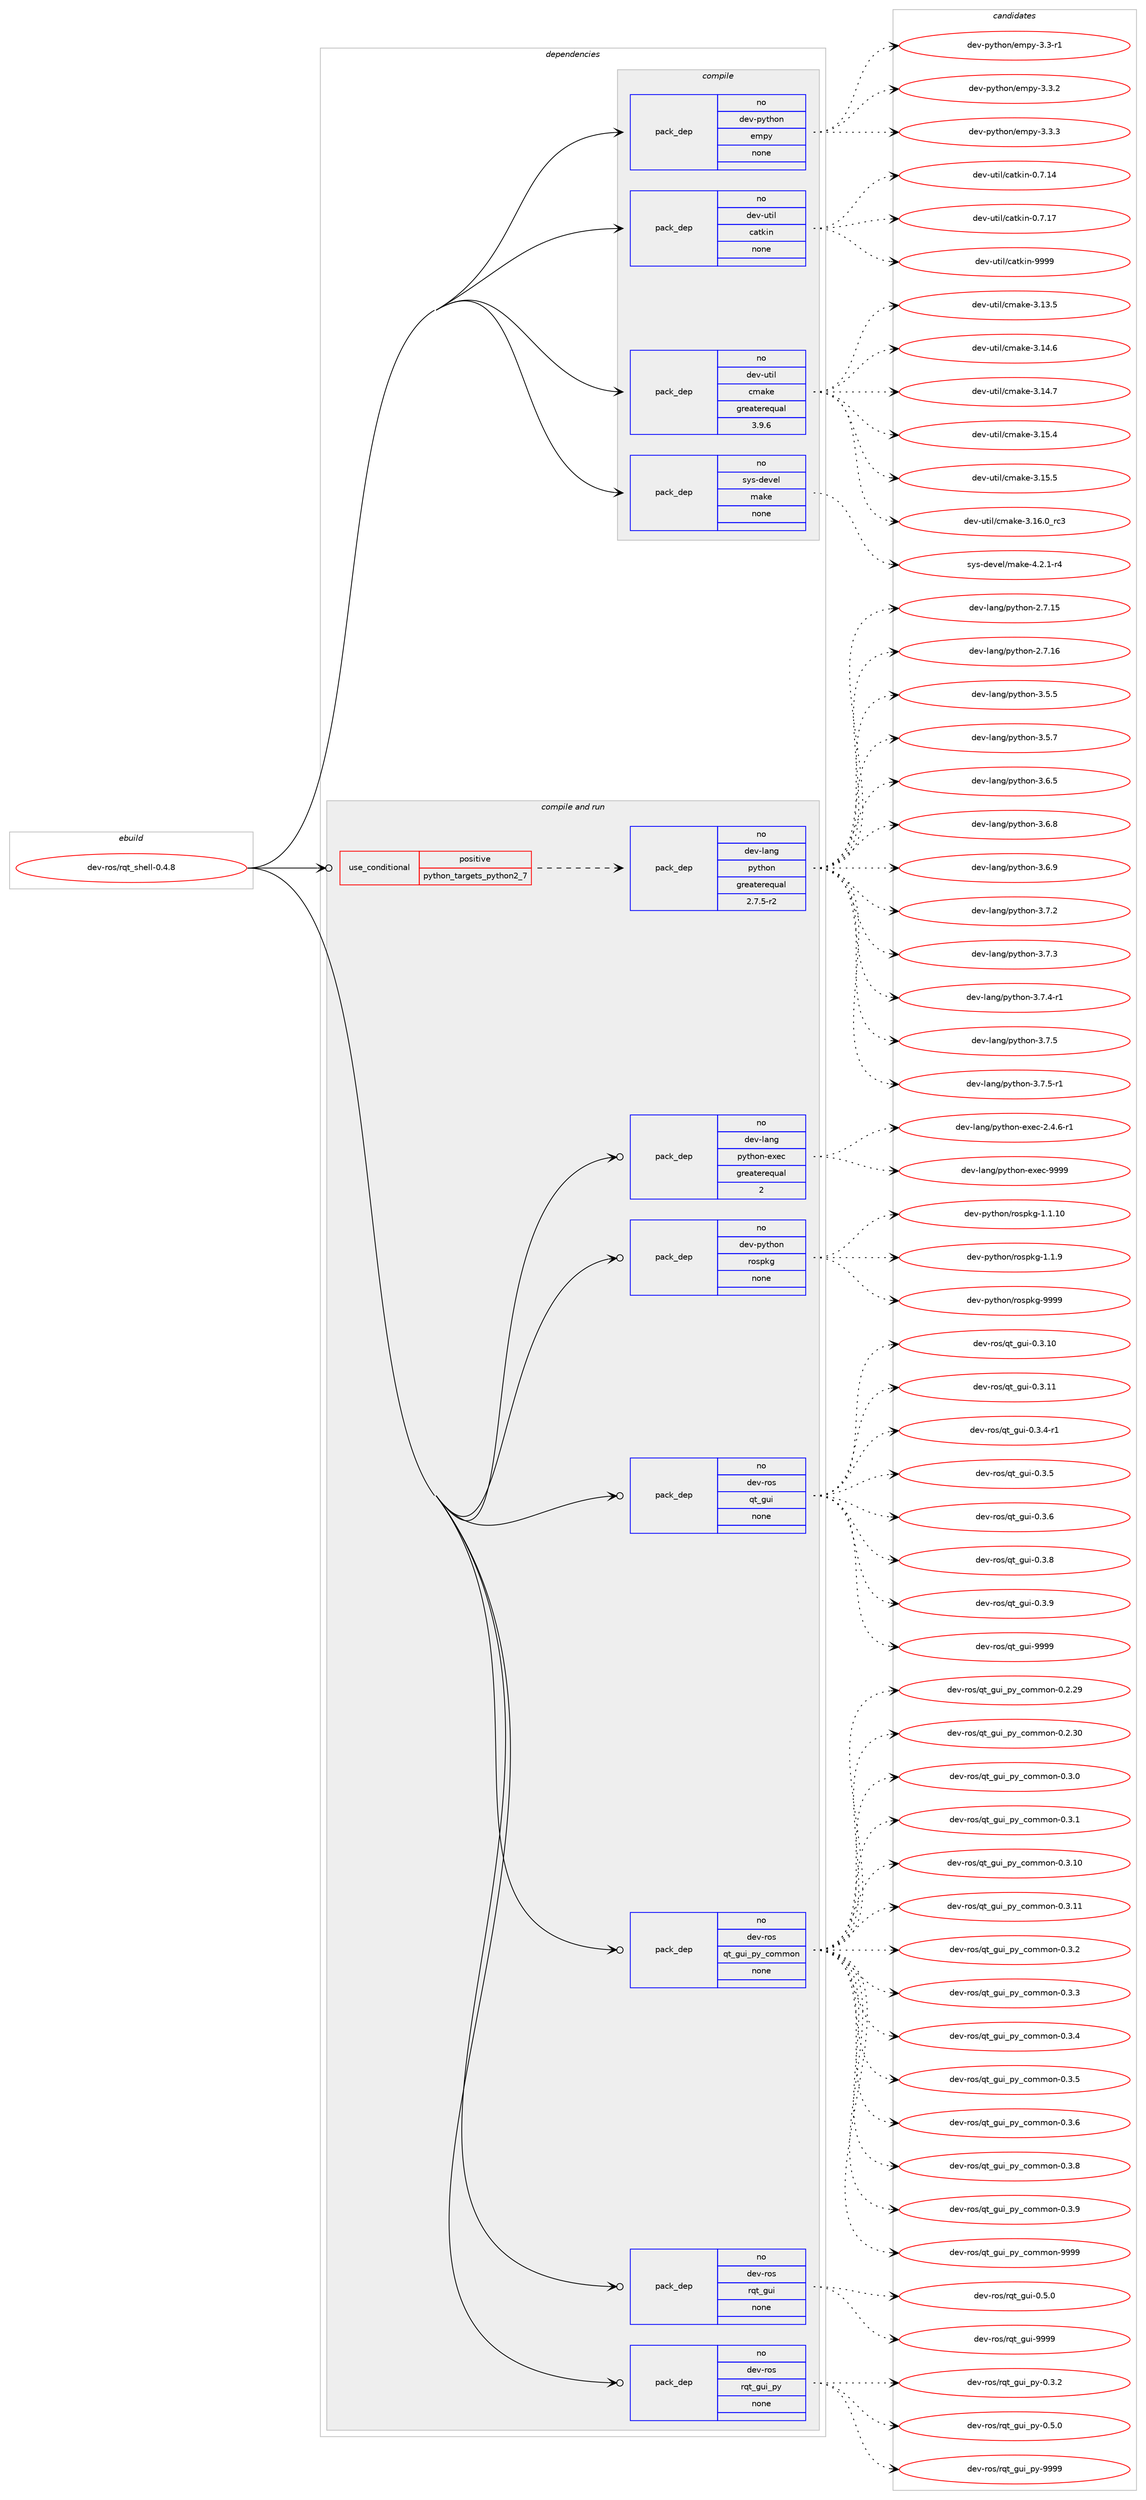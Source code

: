 digraph prolog {

# *************
# Graph options
# *************

newrank=true;
concentrate=true;
compound=true;
graph [rankdir=LR,fontname=Helvetica,fontsize=10,ranksep=1.5];#, ranksep=2.5, nodesep=0.2];
edge  [arrowhead=vee];
node  [fontname=Helvetica,fontsize=10];

# **********
# The ebuild
# **********

subgraph cluster_leftcol {
color=gray;
rank=same;
label=<<i>ebuild</i>>;
id [label="dev-ros/rqt_shell-0.4.8", color=red, width=4, href="../dev-ros/rqt_shell-0.4.8.svg"];
}

# ****************
# The dependencies
# ****************

subgraph cluster_midcol {
color=gray;
label=<<i>dependencies</i>>;
subgraph cluster_compile {
fillcolor="#eeeeee";
style=filled;
label=<<i>compile</i>>;
subgraph pack499082 {
dependency666317 [label=<<TABLE BORDER="0" CELLBORDER="1" CELLSPACING="0" CELLPADDING="4" WIDTH="220"><TR><TD ROWSPAN="6" CELLPADDING="30">pack_dep</TD></TR><TR><TD WIDTH="110">no</TD></TR><TR><TD>dev-python</TD></TR><TR><TD>empy</TD></TR><TR><TD>none</TD></TR><TR><TD></TD></TR></TABLE>>, shape=none, color=blue];
}
id:e -> dependency666317:w [weight=20,style="solid",arrowhead="vee"];
subgraph pack499083 {
dependency666318 [label=<<TABLE BORDER="0" CELLBORDER="1" CELLSPACING="0" CELLPADDING="4" WIDTH="220"><TR><TD ROWSPAN="6" CELLPADDING="30">pack_dep</TD></TR><TR><TD WIDTH="110">no</TD></TR><TR><TD>dev-util</TD></TR><TR><TD>catkin</TD></TR><TR><TD>none</TD></TR><TR><TD></TD></TR></TABLE>>, shape=none, color=blue];
}
id:e -> dependency666318:w [weight=20,style="solid",arrowhead="vee"];
subgraph pack499084 {
dependency666319 [label=<<TABLE BORDER="0" CELLBORDER="1" CELLSPACING="0" CELLPADDING="4" WIDTH="220"><TR><TD ROWSPAN="6" CELLPADDING="30">pack_dep</TD></TR><TR><TD WIDTH="110">no</TD></TR><TR><TD>dev-util</TD></TR><TR><TD>cmake</TD></TR><TR><TD>greaterequal</TD></TR><TR><TD>3.9.6</TD></TR></TABLE>>, shape=none, color=blue];
}
id:e -> dependency666319:w [weight=20,style="solid",arrowhead="vee"];
subgraph pack499085 {
dependency666320 [label=<<TABLE BORDER="0" CELLBORDER="1" CELLSPACING="0" CELLPADDING="4" WIDTH="220"><TR><TD ROWSPAN="6" CELLPADDING="30">pack_dep</TD></TR><TR><TD WIDTH="110">no</TD></TR><TR><TD>sys-devel</TD></TR><TR><TD>make</TD></TR><TR><TD>none</TD></TR><TR><TD></TD></TR></TABLE>>, shape=none, color=blue];
}
id:e -> dependency666320:w [weight=20,style="solid",arrowhead="vee"];
}
subgraph cluster_compileandrun {
fillcolor="#eeeeee";
style=filled;
label=<<i>compile and run</i>>;
subgraph cond155329 {
dependency666321 [label=<<TABLE BORDER="0" CELLBORDER="1" CELLSPACING="0" CELLPADDING="4"><TR><TD ROWSPAN="3" CELLPADDING="10">use_conditional</TD></TR><TR><TD>positive</TD></TR><TR><TD>python_targets_python2_7</TD></TR></TABLE>>, shape=none, color=red];
subgraph pack499086 {
dependency666322 [label=<<TABLE BORDER="0" CELLBORDER="1" CELLSPACING="0" CELLPADDING="4" WIDTH="220"><TR><TD ROWSPAN="6" CELLPADDING="30">pack_dep</TD></TR><TR><TD WIDTH="110">no</TD></TR><TR><TD>dev-lang</TD></TR><TR><TD>python</TD></TR><TR><TD>greaterequal</TD></TR><TR><TD>2.7.5-r2</TD></TR></TABLE>>, shape=none, color=blue];
}
dependency666321:e -> dependency666322:w [weight=20,style="dashed",arrowhead="vee"];
}
id:e -> dependency666321:w [weight=20,style="solid",arrowhead="odotvee"];
subgraph pack499087 {
dependency666323 [label=<<TABLE BORDER="0" CELLBORDER="1" CELLSPACING="0" CELLPADDING="4" WIDTH="220"><TR><TD ROWSPAN="6" CELLPADDING="30">pack_dep</TD></TR><TR><TD WIDTH="110">no</TD></TR><TR><TD>dev-lang</TD></TR><TR><TD>python-exec</TD></TR><TR><TD>greaterequal</TD></TR><TR><TD>2</TD></TR></TABLE>>, shape=none, color=blue];
}
id:e -> dependency666323:w [weight=20,style="solid",arrowhead="odotvee"];
subgraph pack499088 {
dependency666324 [label=<<TABLE BORDER="0" CELLBORDER="1" CELLSPACING="0" CELLPADDING="4" WIDTH="220"><TR><TD ROWSPAN="6" CELLPADDING="30">pack_dep</TD></TR><TR><TD WIDTH="110">no</TD></TR><TR><TD>dev-python</TD></TR><TR><TD>rospkg</TD></TR><TR><TD>none</TD></TR><TR><TD></TD></TR></TABLE>>, shape=none, color=blue];
}
id:e -> dependency666324:w [weight=20,style="solid",arrowhead="odotvee"];
subgraph pack499089 {
dependency666325 [label=<<TABLE BORDER="0" CELLBORDER="1" CELLSPACING="0" CELLPADDING="4" WIDTH="220"><TR><TD ROWSPAN="6" CELLPADDING="30">pack_dep</TD></TR><TR><TD WIDTH="110">no</TD></TR><TR><TD>dev-ros</TD></TR><TR><TD>qt_gui</TD></TR><TR><TD>none</TD></TR><TR><TD></TD></TR></TABLE>>, shape=none, color=blue];
}
id:e -> dependency666325:w [weight=20,style="solid",arrowhead="odotvee"];
subgraph pack499090 {
dependency666326 [label=<<TABLE BORDER="0" CELLBORDER="1" CELLSPACING="0" CELLPADDING="4" WIDTH="220"><TR><TD ROWSPAN="6" CELLPADDING="30">pack_dep</TD></TR><TR><TD WIDTH="110">no</TD></TR><TR><TD>dev-ros</TD></TR><TR><TD>qt_gui_py_common</TD></TR><TR><TD>none</TD></TR><TR><TD></TD></TR></TABLE>>, shape=none, color=blue];
}
id:e -> dependency666326:w [weight=20,style="solid",arrowhead="odotvee"];
subgraph pack499091 {
dependency666327 [label=<<TABLE BORDER="0" CELLBORDER="1" CELLSPACING="0" CELLPADDING="4" WIDTH="220"><TR><TD ROWSPAN="6" CELLPADDING="30">pack_dep</TD></TR><TR><TD WIDTH="110">no</TD></TR><TR><TD>dev-ros</TD></TR><TR><TD>rqt_gui</TD></TR><TR><TD>none</TD></TR><TR><TD></TD></TR></TABLE>>, shape=none, color=blue];
}
id:e -> dependency666327:w [weight=20,style="solid",arrowhead="odotvee"];
subgraph pack499092 {
dependency666328 [label=<<TABLE BORDER="0" CELLBORDER="1" CELLSPACING="0" CELLPADDING="4" WIDTH="220"><TR><TD ROWSPAN="6" CELLPADDING="30">pack_dep</TD></TR><TR><TD WIDTH="110">no</TD></TR><TR><TD>dev-ros</TD></TR><TR><TD>rqt_gui_py</TD></TR><TR><TD>none</TD></TR><TR><TD></TD></TR></TABLE>>, shape=none, color=blue];
}
id:e -> dependency666328:w [weight=20,style="solid",arrowhead="odotvee"];
}
subgraph cluster_run {
fillcolor="#eeeeee";
style=filled;
label=<<i>run</i>>;
}
}

# **************
# The candidates
# **************

subgraph cluster_choices {
rank=same;
color=gray;
label=<<i>candidates</i>>;

subgraph choice499082 {
color=black;
nodesep=1;
choice1001011184511212111610411111047101109112121455146514511449 [label="dev-python/empy-3.3-r1", color=red, width=4,href="../dev-python/empy-3.3-r1.svg"];
choice1001011184511212111610411111047101109112121455146514650 [label="dev-python/empy-3.3.2", color=red, width=4,href="../dev-python/empy-3.3.2.svg"];
choice1001011184511212111610411111047101109112121455146514651 [label="dev-python/empy-3.3.3", color=red, width=4,href="../dev-python/empy-3.3.3.svg"];
dependency666317:e -> choice1001011184511212111610411111047101109112121455146514511449:w [style=dotted,weight="100"];
dependency666317:e -> choice1001011184511212111610411111047101109112121455146514650:w [style=dotted,weight="100"];
dependency666317:e -> choice1001011184511212111610411111047101109112121455146514651:w [style=dotted,weight="100"];
}
subgraph choice499083 {
color=black;
nodesep=1;
choice1001011184511711610510847999711610710511045484655464952 [label="dev-util/catkin-0.7.14", color=red, width=4,href="../dev-util/catkin-0.7.14.svg"];
choice1001011184511711610510847999711610710511045484655464955 [label="dev-util/catkin-0.7.17", color=red, width=4,href="../dev-util/catkin-0.7.17.svg"];
choice100101118451171161051084799971161071051104557575757 [label="dev-util/catkin-9999", color=red, width=4,href="../dev-util/catkin-9999.svg"];
dependency666318:e -> choice1001011184511711610510847999711610710511045484655464952:w [style=dotted,weight="100"];
dependency666318:e -> choice1001011184511711610510847999711610710511045484655464955:w [style=dotted,weight="100"];
dependency666318:e -> choice100101118451171161051084799971161071051104557575757:w [style=dotted,weight="100"];
}
subgraph choice499084 {
color=black;
nodesep=1;
choice1001011184511711610510847991099710710145514649514653 [label="dev-util/cmake-3.13.5", color=red, width=4,href="../dev-util/cmake-3.13.5.svg"];
choice1001011184511711610510847991099710710145514649524654 [label="dev-util/cmake-3.14.6", color=red, width=4,href="../dev-util/cmake-3.14.6.svg"];
choice1001011184511711610510847991099710710145514649524655 [label="dev-util/cmake-3.14.7", color=red, width=4,href="../dev-util/cmake-3.14.7.svg"];
choice1001011184511711610510847991099710710145514649534652 [label="dev-util/cmake-3.15.4", color=red, width=4,href="../dev-util/cmake-3.15.4.svg"];
choice1001011184511711610510847991099710710145514649534653 [label="dev-util/cmake-3.15.5", color=red, width=4,href="../dev-util/cmake-3.15.5.svg"];
choice1001011184511711610510847991099710710145514649544648951149951 [label="dev-util/cmake-3.16.0_rc3", color=red, width=4,href="../dev-util/cmake-3.16.0_rc3.svg"];
dependency666319:e -> choice1001011184511711610510847991099710710145514649514653:w [style=dotted,weight="100"];
dependency666319:e -> choice1001011184511711610510847991099710710145514649524654:w [style=dotted,weight="100"];
dependency666319:e -> choice1001011184511711610510847991099710710145514649524655:w [style=dotted,weight="100"];
dependency666319:e -> choice1001011184511711610510847991099710710145514649534652:w [style=dotted,weight="100"];
dependency666319:e -> choice1001011184511711610510847991099710710145514649534653:w [style=dotted,weight="100"];
dependency666319:e -> choice1001011184511711610510847991099710710145514649544648951149951:w [style=dotted,weight="100"];
}
subgraph choice499085 {
color=black;
nodesep=1;
choice1151211154510010111810110847109971071014552465046494511452 [label="sys-devel/make-4.2.1-r4", color=red, width=4,href="../sys-devel/make-4.2.1-r4.svg"];
dependency666320:e -> choice1151211154510010111810110847109971071014552465046494511452:w [style=dotted,weight="100"];
}
subgraph choice499086 {
color=black;
nodesep=1;
choice10010111845108971101034711212111610411111045504655464953 [label="dev-lang/python-2.7.15", color=red, width=4,href="../dev-lang/python-2.7.15.svg"];
choice10010111845108971101034711212111610411111045504655464954 [label="dev-lang/python-2.7.16", color=red, width=4,href="../dev-lang/python-2.7.16.svg"];
choice100101118451089711010347112121116104111110455146534653 [label="dev-lang/python-3.5.5", color=red, width=4,href="../dev-lang/python-3.5.5.svg"];
choice100101118451089711010347112121116104111110455146534655 [label="dev-lang/python-3.5.7", color=red, width=4,href="../dev-lang/python-3.5.7.svg"];
choice100101118451089711010347112121116104111110455146544653 [label="dev-lang/python-3.6.5", color=red, width=4,href="../dev-lang/python-3.6.5.svg"];
choice100101118451089711010347112121116104111110455146544656 [label="dev-lang/python-3.6.8", color=red, width=4,href="../dev-lang/python-3.6.8.svg"];
choice100101118451089711010347112121116104111110455146544657 [label="dev-lang/python-3.6.9", color=red, width=4,href="../dev-lang/python-3.6.9.svg"];
choice100101118451089711010347112121116104111110455146554650 [label="dev-lang/python-3.7.2", color=red, width=4,href="../dev-lang/python-3.7.2.svg"];
choice100101118451089711010347112121116104111110455146554651 [label="dev-lang/python-3.7.3", color=red, width=4,href="../dev-lang/python-3.7.3.svg"];
choice1001011184510897110103471121211161041111104551465546524511449 [label="dev-lang/python-3.7.4-r1", color=red, width=4,href="../dev-lang/python-3.7.4-r1.svg"];
choice100101118451089711010347112121116104111110455146554653 [label="dev-lang/python-3.7.5", color=red, width=4,href="../dev-lang/python-3.7.5.svg"];
choice1001011184510897110103471121211161041111104551465546534511449 [label="dev-lang/python-3.7.5-r1", color=red, width=4,href="../dev-lang/python-3.7.5-r1.svg"];
dependency666322:e -> choice10010111845108971101034711212111610411111045504655464953:w [style=dotted,weight="100"];
dependency666322:e -> choice10010111845108971101034711212111610411111045504655464954:w [style=dotted,weight="100"];
dependency666322:e -> choice100101118451089711010347112121116104111110455146534653:w [style=dotted,weight="100"];
dependency666322:e -> choice100101118451089711010347112121116104111110455146534655:w [style=dotted,weight="100"];
dependency666322:e -> choice100101118451089711010347112121116104111110455146544653:w [style=dotted,weight="100"];
dependency666322:e -> choice100101118451089711010347112121116104111110455146544656:w [style=dotted,weight="100"];
dependency666322:e -> choice100101118451089711010347112121116104111110455146544657:w [style=dotted,weight="100"];
dependency666322:e -> choice100101118451089711010347112121116104111110455146554650:w [style=dotted,weight="100"];
dependency666322:e -> choice100101118451089711010347112121116104111110455146554651:w [style=dotted,weight="100"];
dependency666322:e -> choice1001011184510897110103471121211161041111104551465546524511449:w [style=dotted,weight="100"];
dependency666322:e -> choice100101118451089711010347112121116104111110455146554653:w [style=dotted,weight="100"];
dependency666322:e -> choice1001011184510897110103471121211161041111104551465546534511449:w [style=dotted,weight="100"];
}
subgraph choice499087 {
color=black;
nodesep=1;
choice10010111845108971101034711212111610411111045101120101994550465246544511449 [label="dev-lang/python-exec-2.4.6-r1", color=red, width=4,href="../dev-lang/python-exec-2.4.6-r1.svg"];
choice10010111845108971101034711212111610411111045101120101994557575757 [label="dev-lang/python-exec-9999", color=red, width=4,href="../dev-lang/python-exec-9999.svg"];
dependency666323:e -> choice10010111845108971101034711212111610411111045101120101994550465246544511449:w [style=dotted,weight="100"];
dependency666323:e -> choice10010111845108971101034711212111610411111045101120101994557575757:w [style=dotted,weight="100"];
}
subgraph choice499088 {
color=black;
nodesep=1;
choice100101118451121211161041111104711411111511210710345494649464948 [label="dev-python/rospkg-1.1.10", color=red, width=4,href="../dev-python/rospkg-1.1.10.svg"];
choice1001011184511212111610411111047114111115112107103454946494657 [label="dev-python/rospkg-1.1.9", color=red, width=4,href="../dev-python/rospkg-1.1.9.svg"];
choice10010111845112121116104111110471141111151121071034557575757 [label="dev-python/rospkg-9999", color=red, width=4,href="../dev-python/rospkg-9999.svg"];
dependency666324:e -> choice100101118451121211161041111104711411111511210710345494649464948:w [style=dotted,weight="100"];
dependency666324:e -> choice1001011184511212111610411111047114111115112107103454946494657:w [style=dotted,weight="100"];
dependency666324:e -> choice10010111845112121116104111110471141111151121071034557575757:w [style=dotted,weight="100"];
}
subgraph choice499089 {
color=black;
nodesep=1;
choice10010111845114111115471131169510311710545484651464948 [label="dev-ros/qt_gui-0.3.10", color=red, width=4,href="../dev-ros/qt_gui-0.3.10.svg"];
choice10010111845114111115471131169510311710545484651464949 [label="dev-ros/qt_gui-0.3.11", color=red, width=4,href="../dev-ros/qt_gui-0.3.11.svg"];
choice1001011184511411111547113116951031171054548465146524511449 [label="dev-ros/qt_gui-0.3.4-r1", color=red, width=4,href="../dev-ros/qt_gui-0.3.4-r1.svg"];
choice100101118451141111154711311695103117105454846514653 [label="dev-ros/qt_gui-0.3.5", color=red, width=4,href="../dev-ros/qt_gui-0.3.5.svg"];
choice100101118451141111154711311695103117105454846514654 [label="dev-ros/qt_gui-0.3.6", color=red, width=4,href="../dev-ros/qt_gui-0.3.6.svg"];
choice100101118451141111154711311695103117105454846514656 [label="dev-ros/qt_gui-0.3.8", color=red, width=4,href="../dev-ros/qt_gui-0.3.8.svg"];
choice100101118451141111154711311695103117105454846514657 [label="dev-ros/qt_gui-0.3.9", color=red, width=4,href="../dev-ros/qt_gui-0.3.9.svg"];
choice1001011184511411111547113116951031171054557575757 [label="dev-ros/qt_gui-9999", color=red, width=4,href="../dev-ros/qt_gui-9999.svg"];
dependency666325:e -> choice10010111845114111115471131169510311710545484651464948:w [style=dotted,weight="100"];
dependency666325:e -> choice10010111845114111115471131169510311710545484651464949:w [style=dotted,weight="100"];
dependency666325:e -> choice1001011184511411111547113116951031171054548465146524511449:w [style=dotted,weight="100"];
dependency666325:e -> choice100101118451141111154711311695103117105454846514653:w [style=dotted,weight="100"];
dependency666325:e -> choice100101118451141111154711311695103117105454846514654:w [style=dotted,weight="100"];
dependency666325:e -> choice100101118451141111154711311695103117105454846514656:w [style=dotted,weight="100"];
dependency666325:e -> choice100101118451141111154711311695103117105454846514657:w [style=dotted,weight="100"];
dependency666325:e -> choice1001011184511411111547113116951031171054557575757:w [style=dotted,weight="100"];
}
subgraph choice499090 {
color=black;
nodesep=1;
choice10010111845114111115471131169510311710595112121959911110910911111045484650465057 [label="dev-ros/qt_gui_py_common-0.2.29", color=red, width=4,href="../dev-ros/qt_gui_py_common-0.2.29.svg"];
choice10010111845114111115471131169510311710595112121959911110910911111045484650465148 [label="dev-ros/qt_gui_py_common-0.2.30", color=red, width=4,href="../dev-ros/qt_gui_py_common-0.2.30.svg"];
choice100101118451141111154711311695103117105951121219599111109109111110454846514648 [label="dev-ros/qt_gui_py_common-0.3.0", color=red, width=4,href="../dev-ros/qt_gui_py_common-0.3.0.svg"];
choice100101118451141111154711311695103117105951121219599111109109111110454846514649 [label="dev-ros/qt_gui_py_common-0.3.1", color=red, width=4,href="../dev-ros/qt_gui_py_common-0.3.1.svg"];
choice10010111845114111115471131169510311710595112121959911110910911111045484651464948 [label="dev-ros/qt_gui_py_common-0.3.10", color=red, width=4,href="../dev-ros/qt_gui_py_common-0.3.10.svg"];
choice10010111845114111115471131169510311710595112121959911110910911111045484651464949 [label="dev-ros/qt_gui_py_common-0.3.11", color=red, width=4,href="../dev-ros/qt_gui_py_common-0.3.11.svg"];
choice100101118451141111154711311695103117105951121219599111109109111110454846514650 [label="dev-ros/qt_gui_py_common-0.3.2", color=red, width=4,href="../dev-ros/qt_gui_py_common-0.3.2.svg"];
choice100101118451141111154711311695103117105951121219599111109109111110454846514651 [label="dev-ros/qt_gui_py_common-0.3.3", color=red, width=4,href="../dev-ros/qt_gui_py_common-0.3.3.svg"];
choice100101118451141111154711311695103117105951121219599111109109111110454846514652 [label="dev-ros/qt_gui_py_common-0.3.4", color=red, width=4,href="../dev-ros/qt_gui_py_common-0.3.4.svg"];
choice100101118451141111154711311695103117105951121219599111109109111110454846514653 [label="dev-ros/qt_gui_py_common-0.3.5", color=red, width=4,href="../dev-ros/qt_gui_py_common-0.3.5.svg"];
choice100101118451141111154711311695103117105951121219599111109109111110454846514654 [label="dev-ros/qt_gui_py_common-0.3.6", color=red, width=4,href="../dev-ros/qt_gui_py_common-0.3.6.svg"];
choice100101118451141111154711311695103117105951121219599111109109111110454846514656 [label="dev-ros/qt_gui_py_common-0.3.8", color=red, width=4,href="../dev-ros/qt_gui_py_common-0.3.8.svg"];
choice100101118451141111154711311695103117105951121219599111109109111110454846514657 [label="dev-ros/qt_gui_py_common-0.3.9", color=red, width=4,href="../dev-ros/qt_gui_py_common-0.3.9.svg"];
choice1001011184511411111547113116951031171059511212195991111091091111104557575757 [label="dev-ros/qt_gui_py_common-9999", color=red, width=4,href="../dev-ros/qt_gui_py_common-9999.svg"];
dependency666326:e -> choice10010111845114111115471131169510311710595112121959911110910911111045484650465057:w [style=dotted,weight="100"];
dependency666326:e -> choice10010111845114111115471131169510311710595112121959911110910911111045484650465148:w [style=dotted,weight="100"];
dependency666326:e -> choice100101118451141111154711311695103117105951121219599111109109111110454846514648:w [style=dotted,weight="100"];
dependency666326:e -> choice100101118451141111154711311695103117105951121219599111109109111110454846514649:w [style=dotted,weight="100"];
dependency666326:e -> choice10010111845114111115471131169510311710595112121959911110910911111045484651464948:w [style=dotted,weight="100"];
dependency666326:e -> choice10010111845114111115471131169510311710595112121959911110910911111045484651464949:w [style=dotted,weight="100"];
dependency666326:e -> choice100101118451141111154711311695103117105951121219599111109109111110454846514650:w [style=dotted,weight="100"];
dependency666326:e -> choice100101118451141111154711311695103117105951121219599111109109111110454846514651:w [style=dotted,weight="100"];
dependency666326:e -> choice100101118451141111154711311695103117105951121219599111109109111110454846514652:w [style=dotted,weight="100"];
dependency666326:e -> choice100101118451141111154711311695103117105951121219599111109109111110454846514653:w [style=dotted,weight="100"];
dependency666326:e -> choice100101118451141111154711311695103117105951121219599111109109111110454846514654:w [style=dotted,weight="100"];
dependency666326:e -> choice100101118451141111154711311695103117105951121219599111109109111110454846514656:w [style=dotted,weight="100"];
dependency666326:e -> choice100101118451141111154711311695103117105951121219599111109109111110454846514657:w [style=dotted,weight="100"];
dependency666326:e -> choice1001011184511411111547113116951031171059511212195991111091091111104557575757:w [style=dotted,weight="100"];
}
subgraph choice499091 {
color=black;
nodesep=1;
choice100101118451141111154711411311695103117105454846534648 [label="dev-ros/rqt_gui-0.5.0", color=red, width=4,href="../dev-ros/rqt_gui-0.5.0.svg"];
choice1001011184511411111547114113116951031171054557575757 [label="dev-ros/rqt_gui-9999", color=red, width=4,href="../dev-ros/rqt_gui-9999.svg"];
dependency666327:e -> choice100101118451141111154711411311695103117105454846534648:w [style=dotted,weight="100"];
dependency666327:e -> choice1001011184511411111547114113116951031171054557575757:w [style=dotted,weight="100"];
}
subgraph choice499092 {
color=black;
nodesep=1;
choice10010111845114111115471141131169510311710595112121454846514650 [label="dev-ros/rqt_gui_py-0.3.2", color=red, width=4,href="../dev-ros/rqt_gui_py-0.3.2.svg"];
choice10010111845114111115471141131169510311710595112121454846534648 [label="dev-ros/rqt_gui_py-0.5.0", color=red, width=4,href="../dev-ros/rqt_gui_py-0.5.0.svg"];
choice100101118451141111154711411311695103117105951121214557575757 [label="dev-ros/rqt_gui_py-9999", color=red, width=4,href="../dev-ros/rqt_gui_py-9999.svg"];
dependency666328:e -> choice10010111845114111115471141131169510311710595112121454846514650:w [style=dotted,weight="100"];
dependency666328:e -> choice10010111845114111115471141131169510311710595112121454846534648:w [style=dotted,weight="100"];
dependency666328:e -> choice100101118451141111154711411311695103117105951121214557575757:w [style=dotted,weight="100"];
}
}

}
